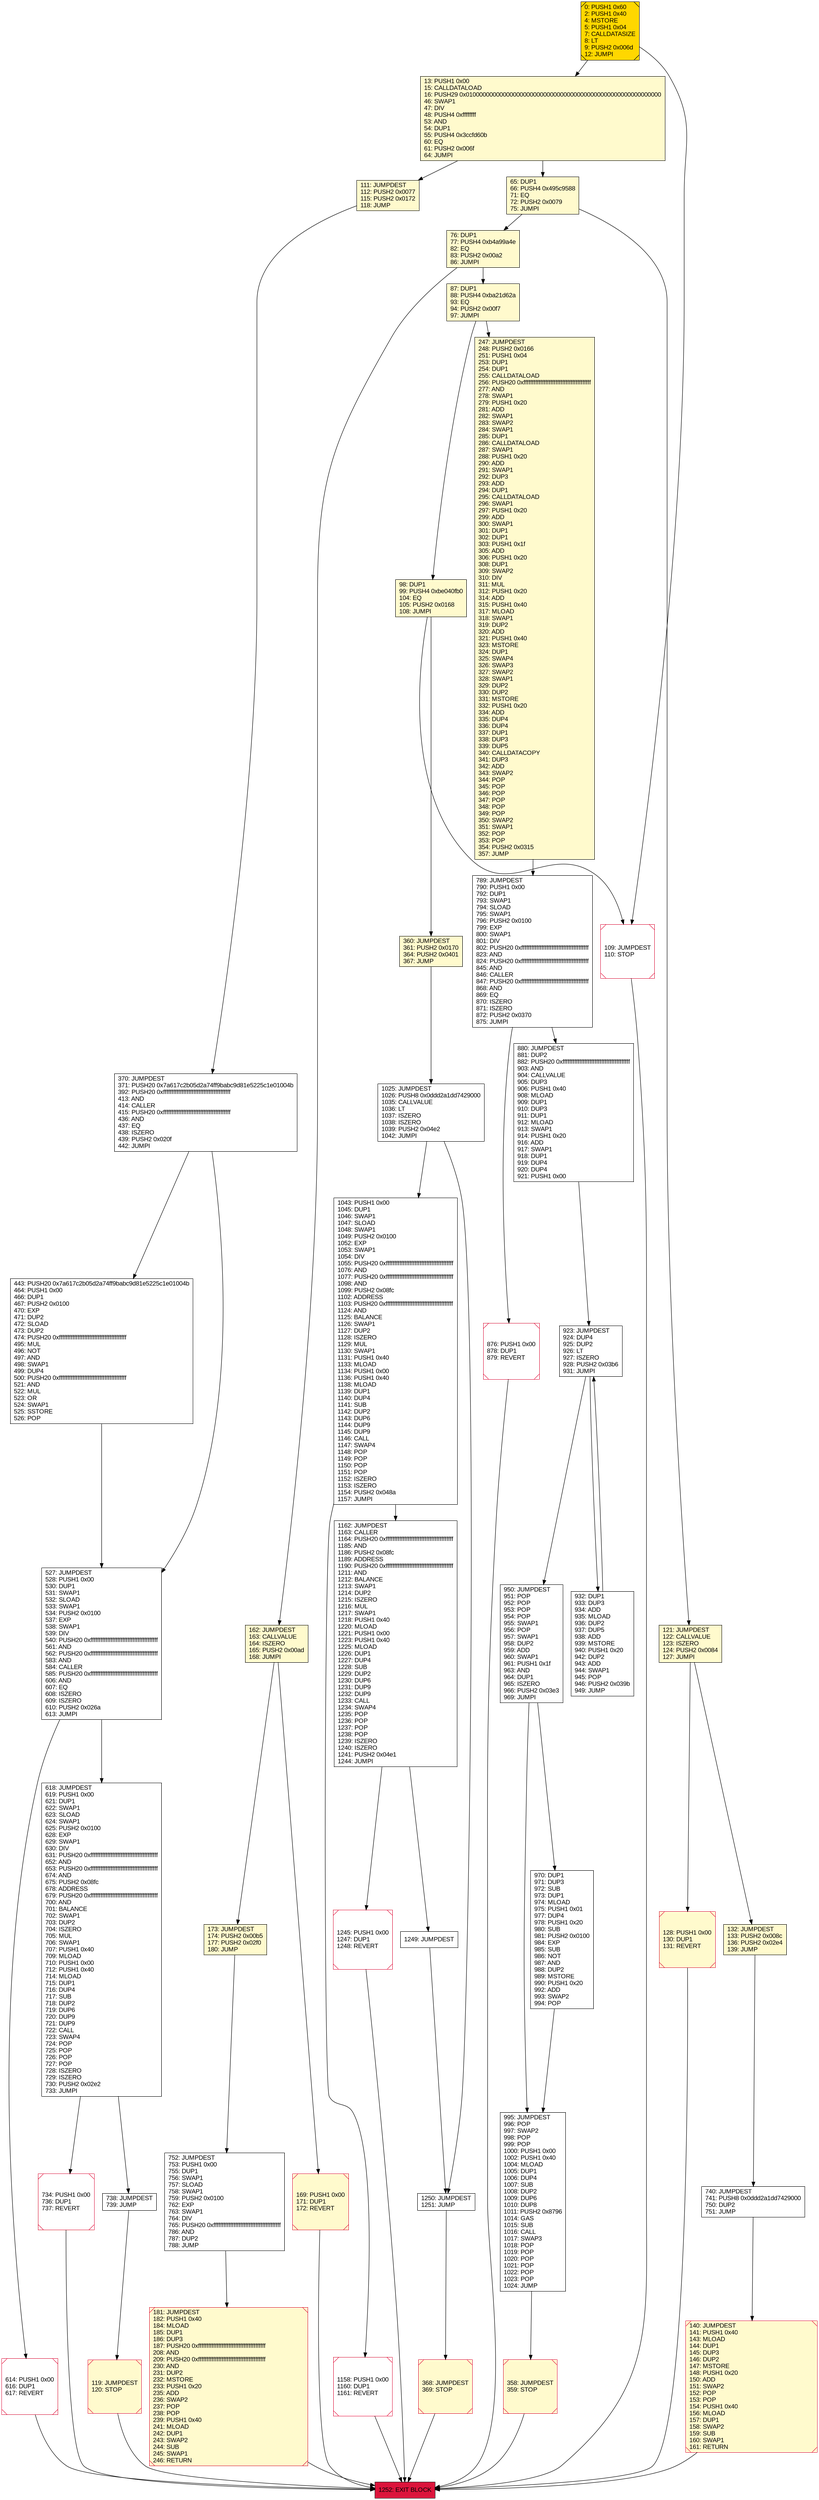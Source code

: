 digraph G {
bgcolor=transparent rankdir=UD;
node [shape=box style=filled color=black fillcolor=white fontname=arial fontcolor=black];
162 [label="162: JUMPDEST\l163: CALLVALUE\l164: ISZERO\l165: PUSH2 0x00ad\l168: JUMPI\l" fillcolor=lemonchiffon ];
950 [label="950: JUMPDEST\l951: POP\l952: POP\l953: POP\l954: POP\l955: SWAP1\l956: POP\l957: SWAP1\l958: DUP2\l959: ADD\l960: SWAP1\l961: PUSH1 0x1f\l963: AND\l964: DUP1\l965: ISZERO\l966: PUSH2 0x03e3\l969: JUMPI\l" ];
970 [label="970: DUP1\l971: DUP3\l972: SUB\l973: DUP1\l974: MLOAD\l975: PUSH1 0x01\l977: DUP4\l978: PUSH1 0x20\l980: SUB\l981: PUSH2 0x0100\l984: EXP\l985: SUB\l986: NOT\l987: AND\l988: DUP2\l989: MSTORE\l990: PUSH1 0x20\l992: ADD\l993: SWAP2\l994: POP\l" ];
1043 [label="1043: PUSH1 0x00\l1045: DUP1\l1046: SWAP1\l1047: SLOAD\l1048: SWAP1\l1049: PUSH2 0x0100\l1052: EXP\l1053: SWAP1\l1054: DIV\l1055: PUSH20 0xffffffffffffffffffffffffffffffffffffffff\l1076: AND\l1077: PUSH20 0xffffffffffffffffffffffffffffffffffffffff\l1098: AND\l1099: PUSH2 0x08fc\l1102: ADDRESS\l1103: PUSH20 0xffffffffffffffffffffffffffffffffffffffff\l1124: AND\l1125: BALANCE\l1126: SWAP1\l1127: DUP2\l1128: ISZERO\l1129: MUL\l1130: SWAP1\l1131: PUSH1 0x40\l1133: MLOAD\l1134: PUSH1 0x00\l1136: PUSH1 0x40\l1138: MLOAD\l1139: DUP1\l1140: DUP4\l1141: SUB\l1142: DUP2\l1143: DUP6\l1144: DUP9\l1145: DUP9\l1146: CALL\l1147: SWAP4\l1148: POP\l1149: POP\l1150: POP\l1151: POP\l1152: ISZERO\l1153: ISZERO\l1154: PUSH2 0x048a\l1157: JUMPI\l" ];
740 [label="740: JUMPDEST\l741: PUSH8 0x0ddd2a1dd7429000\l750: DUP2\l751: JUMP\l" ];
880 [label="880: JUMPDEST\l881: DUP2\l882: PUSH20 0xffffffffffffffffffffffffffffffffffffffff\l903: AND\l904: CALLVALUE\l905: DUP3\l906: PUSH1 0x40\l908: MLOAD\l909: DUP1\l910: DUP3\l911: DUP1\l912: MLOAD\l913: SWAP1\l914: PUSH1 0x20\l916: ADD\l917: SWAP1\l918: DUP1\l919: DUP4\l920: DUP4\l921: PUSH1 0x00\l" ];
752 [label="752: JUMPDEST\l753: PUSH1 0x00\l755: DUP1\l756: SWAP1\l757: SLOAD\l758: SWAP1\l759: PUSH2 0x0100\l762: EXP\l763: SWAP1\l764: DIV\l765: PUSH20 0xffffffffffffffffffffffffffffffffffffffff\l786: AND\l787: DUP2\l788: JUMP\l" ];
13 [label="13: PUSH1 0x00\l15: CALLDATALOAD\l16: PUSH29 0x0100000000000000000000000000000000000000000000000000000000\l46: SWAP1\l47: DIV\l48: PUSH4 0xffffffff\l53: AND\l54: DUP1\l55: PUSH4 0x3ccfd60b\l60: EQ\l61: PUSH2 0x006f\l64: JUMPI\l" fillcolor=lemonchiffon ];
360 [label="360: JUMPDEST\l361: PUSH2 0x0170\l364: PUSH2 0x0401\l367: JUMP\l" fillcolor=lemonchiffon ];
614 [label="614: PUSH1 0x00\l616: DUP1\l617: REVERT\l" shape=Msquare color=crimson ];
169 [label="169: PUSH1 0x00\l171: DUP1\l172: REVERT\l" fillcolor=lemonchiffon shape=Msquare color=crimson ];
527 [label="527: JUMPDEST\l528: PUSH1 0x00\l530: DUP1\l531: SWAP1\l532: SLOAD\l533: SWAP1\l534: PUSH2 0x0100\l537: EXP\l538: SWAP1\l539: DIV\l540: PUSH20 0xffffffffffffffffffffffffffffffffffffffff\l561: AND\l562: PUSH20 0xffffffffffffffffffffffffffffffffffffffff\l583: AND\l584: CALLER\l585: PUSH20 0xffffffffffffffffffffffffffffffffffffffff\l606: AND\l607: EQ\l608: ISZERO\l609: ISZERO\l610: PUSH2 0x026a\l613: JUMPI\l" ];
87 [label="87: DUP1\l88: PUSH4 0xba21d62a\l93: EQ\l94: PUSH2 0x00f7\l97: JUMPI\l" fillcolor=lemonchiffon ];
247 [label="247: JUMPDEST\l248: PUSH2 0x0166\l251: PUSH1 0x04\l253: DUP1\l254: DUP1\l255: CALLDATALOAD\l256: PUSH20 0xffffffffffffffffffffffffffffffffffffffff\l277: AND\l278: SWAP1\l279: PUSH1 0x20\l281: ADD\l282: SWAP1\l283: SWAP2\l284: SWAP1\l285: DUP1\l286: CALLDATALOAD\l287: SWAP1\l288: PUSH1 0x20\l290: ADD\l291: SWAP1\l292: DUP3\l293: ADD\l294: DUP1\l295: CALLDATALOAD\l296: SWAP1\l297: PUSH1 0x20\l299: ADD\l300: SWAP1\l301: DUP1\l302: DUP1\l303: PUSH1 0x1f\l305: ADD\l306: PUSH1 0x20\l308: DUP1\l309: SWAP2\l310: DIV\l311: MUL\l312: PUSH1 0x20\l314: ADD\l315: PUSH1 0x40\l317: MLOAD\l318: SWAP1\l319: DUP2\l320: ADD\l321: PUSH1 0x40\l323: MSTORE\l324: DUP1\l325: SWAP4\l326: SWAP3\l327: SWAP2\l328: SWAP1\l329: DUP2\l330: DUP2\l331: MSTORE\l332: PUSH1 0x20\l334: ADD\l335: DUP4\l336: DUP4\l337: DUP1\l338: DUP3\l339: DUP5\l340: CALLDATACOPY\l341: DUP3\l342: ADD\l343: SWAP2\l344: POP\l345: POP\l346: POP\l347: POP\l348: POP\l349: POP\l350: SWAP2\l351: SWAP1\l352: POP\l353: POP\l354: PUSH2 0x0315\l357: JUMP\l" fillcolor=lemonchiffon ];
876 [label="876: PUSH1 0x00\l878: DUP1\l879: REVERT\l" shape=Msquare color=crimson ];
121 [label="121: JUMPDEST\l122: CALLVALUE\l123: ISZERO\l124: PUSH2 0x0084\l127: JUMPI\l" fillcolor=lemonchiffon ];
618 [label="618: JUMPDEST\l619: PUSH1 0x00\l621: DUP1\l622: SWAP1\l623: SLOAD\l624: SWAP1\l625: PUSH2 0x0100\l628: EXP\l629: SWAP1\l630: DIV\l631: PUSH20 0xffffffffffffffffffffffffffffffffffffffff\l652: AND\l653: PUSH20 0xffffffffffffffffffffffffffffffffffffffff\l674: AND\l675: PUSH2 0x08fc\l678: ADDRESS\l679: PUSH20 0xffffffffffffffffffffffffffffffffffffffff\l700: AND\l701: BALANCE\l702: SWAP1\l703: DUP2\l704: ISZERO\l705: MUL\l706: SWAP1\l707: PUSH1 0x40\l709: MLOAD\l710: PUSH1 0x00\l712: PUSH1 0x40\l714: MLOAD\l715: DUP1\l716: DUP4\l717: SUB\l718: DUP2\l719: DUP6\l720: DUP9\l721: DUP9\l722: CALL\l723: SWAP4\l724: POP\l725: POP\l726: POP\l727: POP\l728: ISZERO\l729: ISZERO\l730: PUSH2 0x02e2\l733: JUMPI\l" ];
65 [label="65: DUP1\l66: PUSH4 0x495c9588\l71: EQ\l72: PUSH2 0x0079\l75: JUMPI\l" fillcolor=lemonchiffon ];
98 [label="98: DUP1\l99: PUSH4 0xbe040fb0\l104: EQ\l105: PUSH2 0x0168\l108: JUMPI\l" fillcolor=lemonchiffon ];
370 [label="370: JUMPDEST\l371: PUSH20 0x7a617c2b05d2a74ff9babc9d81e5225c1e01004b\l392: PUSH20 0xffffffffffffffffffffffffffffffffffffffff\l413: AND\l414: CALLER\l415: PUSH20 0xffffffffffffffffffffffffffffffffffffffff\l436: AND\l437: EQ\l438: ISZERO\l439: PUSH2 0x020f\l442: JUMPI\l" ];
738 [label="738: JUMPDEST\l739: JUMP\l" ];
1250 [label="1250: JUMPDEST\l1251: JUMP\l" ];
173 [label="173: JUMPDEST\l174: PUSH2 0x00b5\l177: PUSH2 0x02f0\l180: JUMP\l" fillcolor=lemonchiffon ];
923 [label="923: JUMPDEST\l924: DUP4\l925: DUP2\l926: LT\l927: ISZERO\l928: PUSH2 0x03b6\l931: JUMPI\l" ];
128 [label="128: PUSH1 0x00\l130: DUP1\l131: REVERT\l" fillcolor=lemonchiffon shape=Msquare color=crimson ];
119 [label="119: JUMPDEST\l120: STOP\l" fillcolor=lemonchiffon shape=Msquare color=crimson ];
0 [label="0: PUSH1 0x60\l2: PUSH1 0x40\l4: MSTORE\l5: PUSH1 0x04\l7: CALLDATASIZE\l8: LT\l9: PUSH2 0x006d\l12: JUMPI\l" fillcolor=lemonchiffon shape=Msquare fillcolor=gold ];
1252 [label="1252: EXIT BLOCK\l" fillcolor=crimson ];
368 [label="368: JUMPDEST\l369: STOP\l" fillcolor=lemonchiffon shape=Msquare color=crimson ];
181 [label="181: JUMPDEST\l182: PUSH1 0x40\l184: MLOAD\l185: DUP1\l186: DUP3\l187: PUSH20 0xffffffffffffffffffffffffffffffffffffffff\l208: AND\l209: PUSH20 0xffffffffffffffffffffffffffffffffffffffff\l230: AND\l231: DUP2\l232: MSTORE\l233: PUSH1 0x20\l235: ADD\l236: SWAP2\l237: POP\l238: POP\l239: PUSH1 0x40\l241: MLOAD\l242: DUP1\l243: SWAP2\l244: SUB\l245: SWAP1\l246: RETURN\l" fillcolor=lemonchiffon shape=Msquare color=crimson ];
1158 [label="1158: PUSH1 0x00\l1160: DUP1\l1161: REVERT\l" shape=Msquare color=crimson ];
132 [label="132: JUMPDEST\l133: PUSH2 0x008c\l136: PUSH2 0x02e4\l139: JUMP\l" fillcolor=lemonchiffon ];
1162 [label="1162: JUMPDEST\l1163: CALLER\l1164: PUSH20 0xffffffffffffffffffffffffffffffffffffffff\l1185: AND\l1186: PUSH2 0x08fc\l1189: ADDRESS\l1190: PUSH20 0xffffffffffffffffffffffffffffffffffffffff\l1211: AND\l1212: BALANCE\l1213: SWAP1\l1214: DUP2\l1215: ISZERO\l1216: MUL\l1217: SWAP1\l1218: PUSH1 0x40\l1220: MLOAD\l1221: PUSH1 0x00\l1223: PUSH1 0x40\l1225: MLOAD\l1226: DUP1\l1227: DUP4\l1228: SUB\l1229: DUP2\l1230: DUP6\l1231: DUP9\l1232: DUP9\l1233: CALL\l1234: SWAP4\l1235: POP\l1236: POP\l1237: POP\l1238: POP\l1239: ISZERO\l1240: ISZERO\l1241: PUSH2 0x04e1\l1244: JUMPI\l" ];
1249 [label="1249: JUMPDEST\l" ];
111 [label="111: JUMPDEST\l112: PUSH2 0x0077\l115: PUSH2 0x0172\l118: JUMP\l" fillcolor=lemonchiffon ];
76 [label="76: DUP1\l77: PUSH4 0xb4a99a4e\l82: EQ\l83: PUSH2 0x00a2\l86: JUMPI\l" fillcolor=lemonchiffon ];
995 [label="995: JUMPDEST\l996: POP\l997: SWAP2\l998: POP\l999: POP\l1000: PUSH1 0x00\l1002: PUSH1 0x40\l1004: MLOAD\l1005: DUP1\l1006: DUP4\l1007: SUB\l1008: DUP2\l1009: DUP6\l1010: DUP8\l1011: PUSH2 0x8796\l1014: GAS\l1015: SUB\l1016: CALL\l1017: SWAP3\l1018: POP\l1019: POP\l1020: POP\l1021: POP\l1022: POP\l1023: POP\l1024: JUMP\l" ];
358 [label="358: JUMPDEST\l359: STOP\l" fillcolor=lemonchiffon shape=Msquare color=crimson ];
932 [label="932: DUP1\l933: DUP3\l934: ADD\l935: MLOAD\l936: DUP2\l937: DUP5\l938: ADD\l939: MSTORE\l940: PUSH1 0x20\l942: DUP2\l943: ADD\l944: SWAP1\l945: POP\l946: PUSH2 0x039b\l949: JUMP\l" ];
1025 [label="1025: JUMPDEST\l1026: PUSH8 0x0ddd2a1dd7429000\l1035: CALLVALUE\l1036: LT\l1037: ISZERO\l1038: ISZERO\l1039: PUSH2 0x04e2\l1042: JUMPI\l" ];
109 [label="109: JUMPDEST\l110: STOP\l" shape=Msquare color=crimson ];
789 [label="789: JUMPDEST\l790: PUSH1 0x00\l792: DUP1\l793: SWAP1\l794: SLOAD\l795: SWAP1\l796: PUSH2 0x0100\l799: EXP\l800: SWAP1\l801: DIV\l802: PUSH20 0xffffffffffffffffffffffffffffffffffffffff\l823: AND\l824: PUSH20 0xffffffffffffffffffffffffffffffffffffffff\l845: AND\l846: CALLER\l847: PUSH20 0xffffffffffffffffffffffffffffffffffffffff\l868: AND\l869: EQ\l870: ISZERO\l871: ISZERO\l872: PUSH2 0x0370\l875: JUMPI\l" ];
443 [label="443: PUSH20 0x7a617c2b05d2a74ff9babc9d81e5225c1e01004b\l464: PUSH1 0x00\l466: DUP1\l467: PUSH2 0x0100\l470: EXP\l471: DUP2\l472: SLOAD\l473: DUP2\l474: PUSH20 0xffffffffffffffffffffffffffffffffffffffff\l495: MUL\l496: NOT\l497: AND\l498: SWAP1\l499: DUP4\l500: PUSH20 0xffffffffffffffffffffffffffffffffffffffff\l521: AND\l522: MUL\l523: OR\l524: SWAP1\l525: SSTORE\l526: POP\l" ];
1245 [label="1245: PUSH1 0x00\l1247: DUP1\l1248: REVERT\l" shape=Msquare color=crimson ];
140 [label="140: JUMPDEST\l141: PUSH1 0x40\l143: MLOAD\l144: DUP1\l145: DUP3\l146: DUP2\l147: MSTORE\l148: PUSH1 0x20\l150: ADD\l151: SWAP2\l152: POP\l153: POP\l154: PUSH1 0x40\l156: MLOAD\l157: DUP1\l158: SWAP2\l159: SUB\l160: SWAP1\l161: RETURN\l" fillcolor=lemonchiffon shape=Msquare color=crimson ];
734 [label="734: PUSH1 0x00\l736: DUP1\l737: REVERT\l" shape=Msquare color=crimson ];
368 -> 1252;
181 -> 1252;
995 -> 358;
119 -> 1252;
1162 -> 1249;
527 -> 614;
358 -> 1252;
173 -> 752;
1245 -> 1252;
370 -> 527;
734 -> 1252;
109 -> 1252;
162 -> 173;
752 -> 181;
923 -> 950;
65 -> 76;
0 -> 13;
111 -> 370;
614 -> 1252;
876 -> 1252;
98 -> 109;
121 -> 128;
970 -> 995;
76 -> 162;
1250 -> 368;
789 -> 876;
247 -> 789;
738 -> 119;
740 -> 140;
789 -> 880;
360 -> 1025;
950 -> 970;
1158 -> 1252;
128 -> 1252;
87 -> 247;
527 -> 618;
162 -> 169;
923 -> 932;
932 -> 923;
98 -> 360;
13 -> 65;
1162 -> 1245;
87 -> 98;
618 -> 738;
140 -> 1252;
0 -> 109;
65 -> 121;
121 -> 132;
880 -> 923;
1043 -> 1158;
370 -> 443;
1043 -> 1162;
169 -> 1252;
1025 -> 1250;
132 -> 740;
618 -> 734;
950 -> 995;
443 -> 527;
13 -> 111;
1249 -> 1250;
76 -> 87;
1025 -> 1043;
}